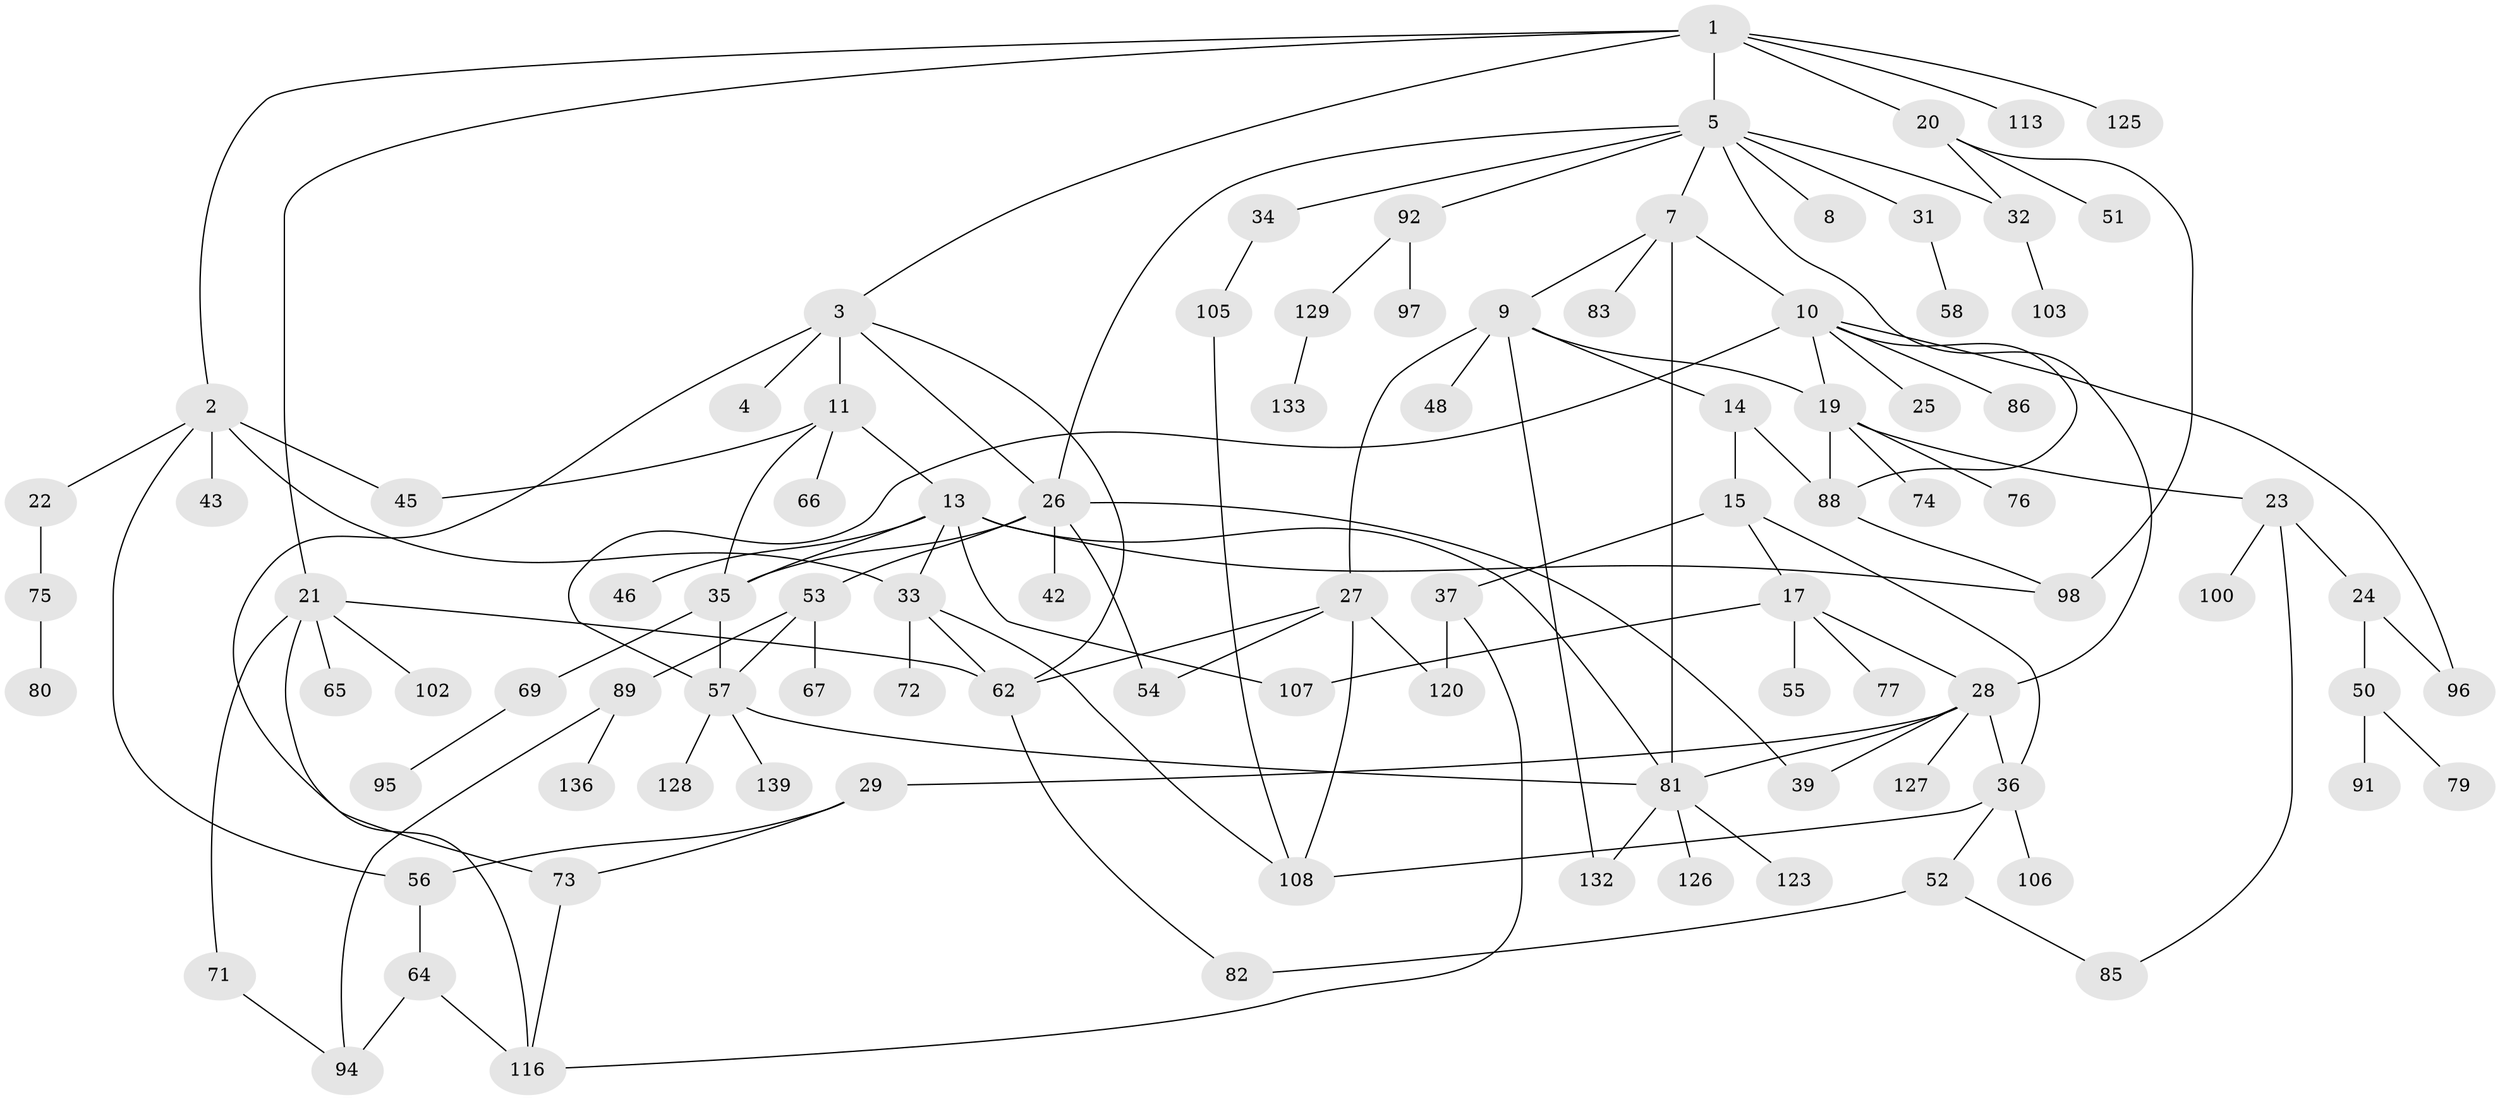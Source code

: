 // original degree distribution, {8: 0.014285714285714285, 5: 0.05714285714285714, 6: 0.04285714285714286, 1: 0.3357142857142857, 7: 0.014285714285714285, 4: 0.09285714285714286, 3: 0.22142857142857142, 2: 0.22142857142857142}
// Generated by graph-tools (version 1.1) at 2025/41/03/06/25 10:41:25]
// undirected, 96 vertices, 134 edges
graph export_dot {
graph [start="1"]
  node [color=gray90,style=filled];
  1 [super="+112"];
  2 [super="+18"];
  3 [super="+30"];
  4;
  5 [super="+6"];
  7 [super="+40"];
  8;
  9 [super="+12"];
  10;
  11 [super="+16"];
  13 [super="+140"];
  14 [super="+59"];
  15 [super="+68"];
  17 [super="+99"];
  19 [super="+38"];
  20 [super="+117"];
  21 [super="+61"];
  22;
  23;
  24 [super="+47"];
  25 [super="+137"];
  26;
  27 [super="+122"];
  28 [super="+84"];
  29;
  31 [super="+93"];
  32;
  33 [super="+44"];
  34;
  35 [super="+78"];
  36 [super="+63"];
  37 [super="+49"];
  39 [super="+41"];
  42;
  43;
  45;
  46;
  48;
  50;
  51;
  52 [super="+121"];
  53 [super="+60"];
  54;
  55;
  56 [super="+118"];
  57 [super="+70"];
  58;
  62 [super="+115"];
  64 [super="+138"];
  65;
  66;
  67;
  69;
  71 [super="+135"];
  72;
  73 [super="+90"];
  74;
  75 [super="+114"];
  76 [super="+101"];
  77;
  79;
  80;
  81 [super="+104"];
  82 [super="+87"];
  83;
  85;
  86;
  88 [super="+110"];
  89;
  91;
  92;
  94 [super="+130"];
  95;
  96;
  97;
  98 [super="+131"];
  100;
  102 [super="+111"];
  103 [super="+119"];
  105 [super="+109"];
  106;
  107 [super="+124"];
  108 [super="+134"];
  113;
  116;
  120;
  123;
  125;
  126;
  127;
  128;
  129;
  132;
  133;
  136;
  139;
  1 -- 2;
  1 -- 3;
  1 -- 5;
  1 -- 20;
  1 -- 21;
  1 -- 113;
  1 -- 125;
  2 -- 33;
  2 -- 43;
  2 -- 45;
  2 -- 22;
  2 -- 56;
  3 -- 4;
  3 -- 11 [weight=2];
  3 -- 62;
  3 -- 73;
  3 -- 26;
  5 -- 7;
  5 -- 8;
  5 -- 26;
  5 -- 28;
  5 -- 92;
  5 -- 32;
  5 -- 34;
  5 -- 31;
  7 -- 9;
  7 -- 10;
  7 -- 81;
  7 -- 83;
  9 -- 27;
  9 -- 19;
  9 -- 132;
  9 -- 48;
  9 -- 14;
  10 -- 19;
  10 -- 25;
  10 -- 57 [weight=2];
  10 -- 86;
  10 -- 96;
  10 -- 88;
  11 -- 13;
  11 -- 45;
  11 -- 66;
  11 -- 35;
  13 -- 46;
  13 -- 98;
  13 -- 81;
  13 -- 33;
  13 -- 35;
  13 -- 107;
  14 -- 15;
  14 -- 88;
  15 -- 17;
  15 -- 37;
  15 -- 36;
  17 -- 55;
  17 -- 77;
  17 -- 107;
  17 -- 28;
  19 -- 23;
  19 -- 76;
  19 -- 88;
  19 -- 74;
  20 -- 51;
  20 -- 98;
  20 -- 32;
  21 -- 71;
  21 -- 102;
  21 -- 62;
  21 -- 65;
  21 -- 116;
  22 -- 75;
  23 -- 24;
  23 -- 100;
  23 -- 85;
  24 -- 50;
  24 -- 96;
  26 -- 35;
  26 -- 39;
  26 -- 42;
  26 -- 53;
  26 -- 54;
  27 -- 120;
  27 -- 54;
  27 -- 62;
  27 -- 108;
  28 -- 29;
  28 -- 36;
  28 -- 81;
  28 -- 127;
  28 -- 39;
  29 -- 56;
  29 -- 73;
  31 -- 58;
  32 -- 103;
  33 -- 72;
  33 -- 62;
  33 -- 108;
  34 -- 105;
  35 -- 69;
  35 -- 57;
  36 -- 52;
  36 -- 106;
  36 -- 108;
  37 -- 120;
  37 -- 116;
  50 -- 79;
  50 -- 91;
  52 -- 82;
  52 -- 85;
  53 -- 67;
  53 -- 57;
  53 -- 89;
  56 -- 64;
  57 -- 128;
  57 -- 139;
  57 -- 81;
  62 -- 82;
  64 -- 94;
  64 -- 116;
  69 -- 95;
  71 -- 94;
  73 -- 116;
  75 -- 80;
  81 -- 123;
  81 -- 126;
  81 -- 132;
  88 -- 98;
  89 -- 136;
  89 -- 94;
  92 -- 97;
  92 -- 129;
  105 -- 108;
  129 -- 133;
}
